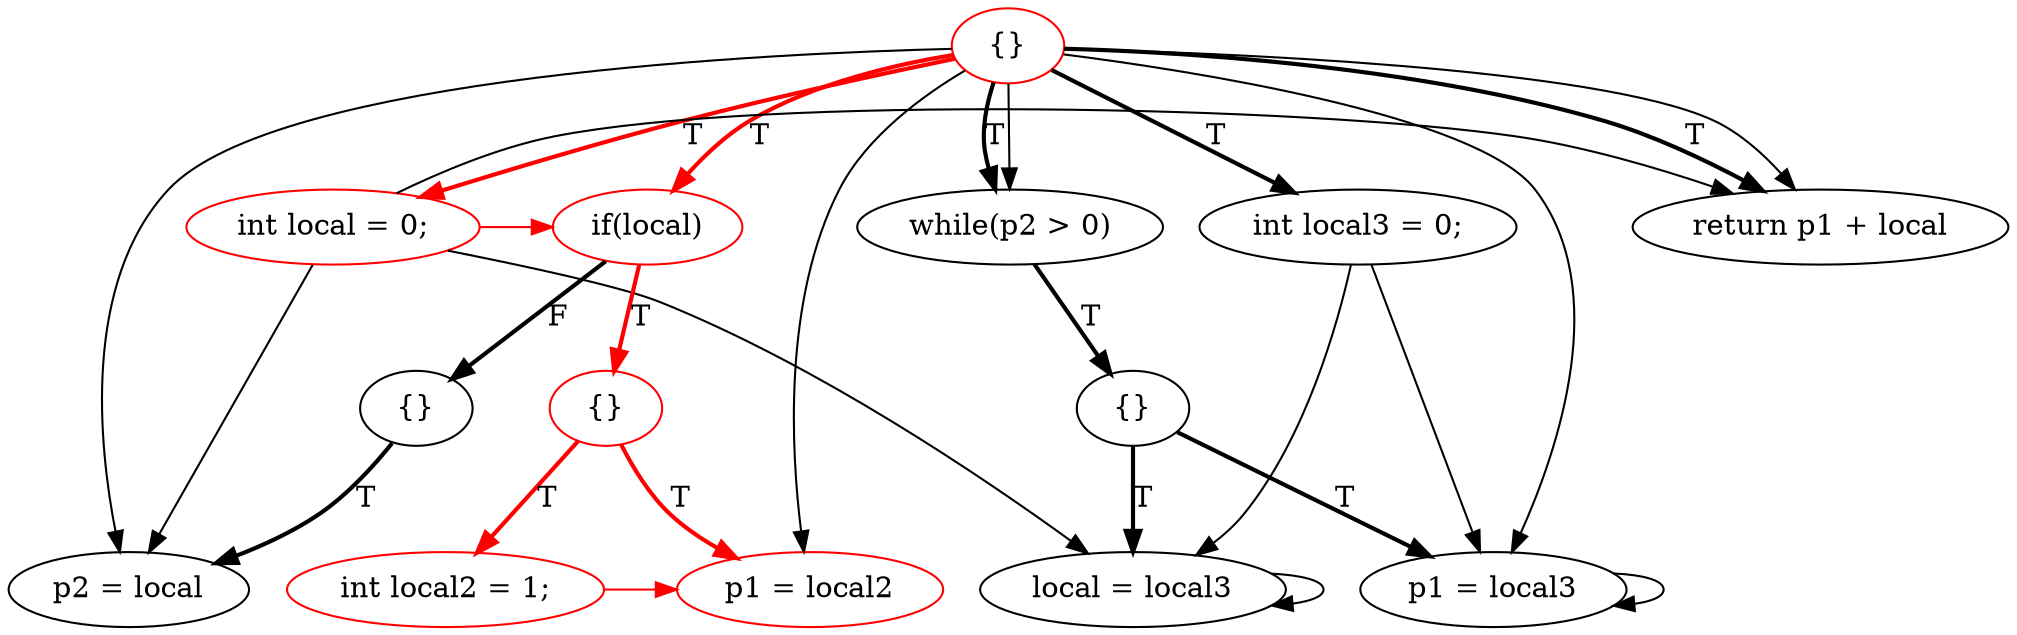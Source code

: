digraph {
rankdir=TD;
0[label="{}",color=red]; 
0 -> 1[label="T",style=bold,color=red];
1[label="int local = 0;",color=red]; 
1 -> 3[color=red];
1 -> 5;
1 -> 8;
1 -> 10;
0 -> 2[label="T",style=bold];
2[label="int local3 = 0;"]; 
2 -> 9;
2 -> 10;
0 -> 3[label="T",style=bold,color=red];
3[label="if(local)",color=red]; 
3 -> 11[label="T",style=bold,color=red];
11[label="{}",color=red]; 
11 -> 6[label="T",style=bold,color=red];
6[label="int local2 = 1;",color=red]; 
6 -> 7[color=red];
11 -> 7[label="T",style=bold,color=red];
7[label="p1 = local2",color=red]; 
{ rank=same 6 7 }
3 -> 12[label="F",style=bold];
12[label="{}"]; 
12 -> 8[label="T",style=bold];
8[label="p2 = local"]; 
{ rank=same 8 }
{ rank=same 11 12 }
0 -> 4[label="T",style=bold];
4[label="while(p2 > 0)"]; 
4 -> 13[label="T",style=bold];
13[label="{}"]; 
13 -> 9[label="T",style=bold];
9[label="p1 = local3"]; 
9 -> 9;
13 -> 10[label="T",style=bold];
10[label="local = local3"]; 
10 -> 10;
{ rank=same 9 10 }
{ rank=same 13 }
0 -> 5[label="T",style=bold];
5[label="return p1 + local"]; 
{ rank=same 1 2 3 4 5 }
0 -> 4;
0 -> 5;
0 -> 7;
0 -> 8;
0 -> 9;

}